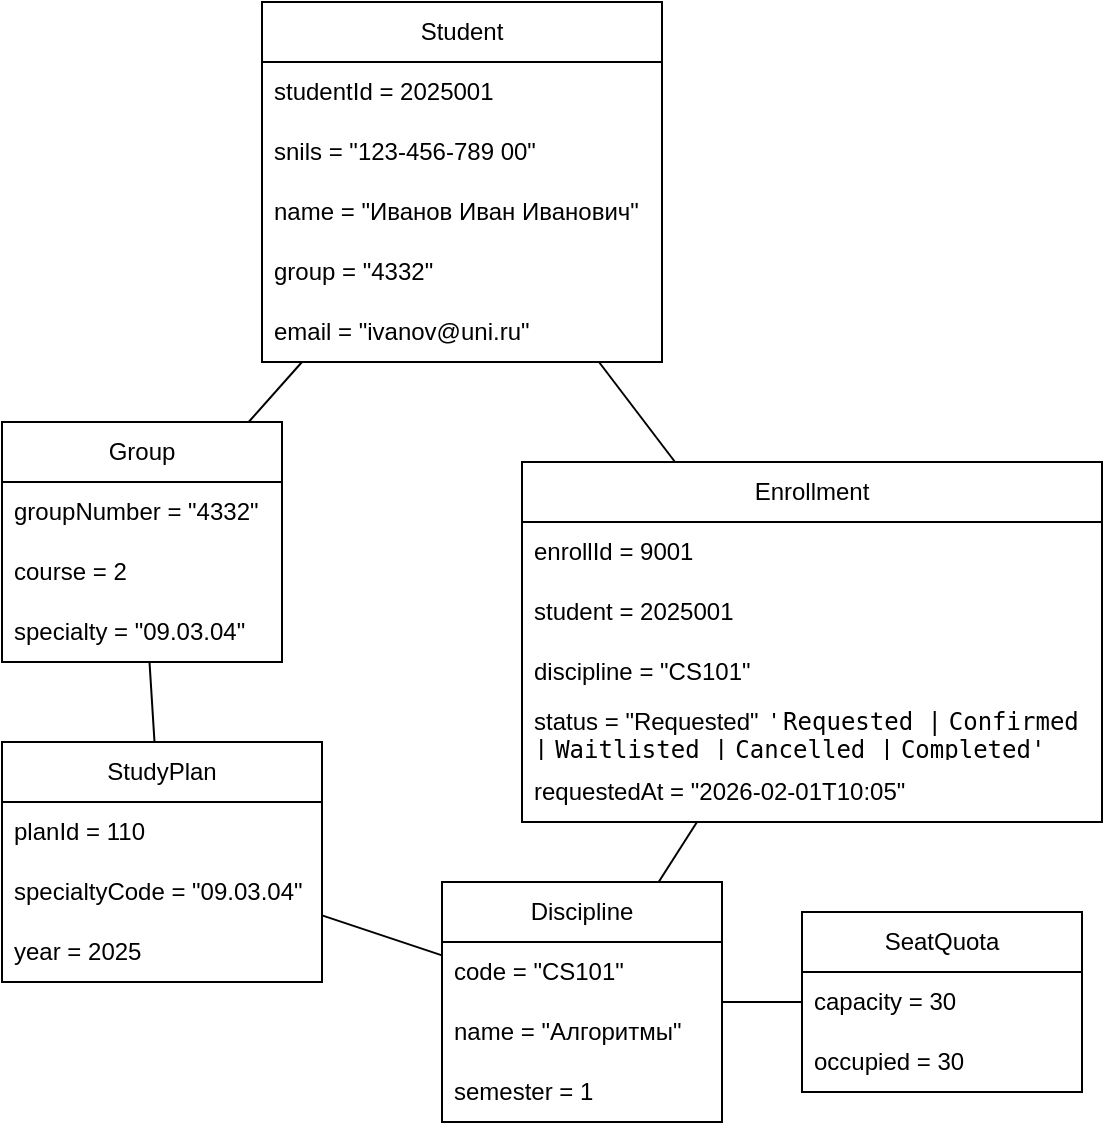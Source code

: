 <mxfile version="28.2.7">
  <diagram name="Страница — 1" id="PvCjq9N0Q5M2apA9xsde">
    <mxGraphModel dx="1148" dy="657" grid="1" gridSize="10" guides="1" tooltips="1" connect="1" arrows="1" fold="1" page="1" pageScale="1" pageWidth="827" pageHeight="1169" math="0" shadow="0">
      <root>
        <mxCell id="0" />
        <mxCell id="1" parent="0" />
        <mxCell id="9x2kdKqDYd8Ww3yne-og-8" value="Student" style="swimlane;fontStyle=0;childLayout=stackLayout;horizontal=1;startSize=30;horizontalStack=0;resizeParent=1;resizeParentMax=0;resizeLast=0;collapsible=1;marginBottom=0;whiteSpace=wrap;html=1;" vertex="1" parent="1">
          <mxGeometry x="340" y="70" width="200" height="180" as="geometry" />
        </mxCell>
        <mxCell id="9x2kdKqDYd8Ww3yne-og-9" value="studentId = 2025001" style="text;strokeColor=none;fillColor=none;align=left;verticalAlign=middle;spacingLeft=4;spacingRight=4;overflow=hidden;points=[[0,0.5],[1,0.5]];portConstraint=eastwest;rotatable=0;whiteSpace=wrap;html=1;" vertex="1" parent="9x2kdKqDYd8Ww3yne-og-8">
          <mxGeometry y="30" width="200" height="30" as="geometry" />
        </mxCell>
        <mxCell id="9x2kdKqDYd8Ww3yne-og-10" value="snils = &quot;123-456-789 00&quot;" style="text;strokeColor=none;fillColor=none;align=left;verticalAlign=middle;spacingLeft=4;spacingRight=4;overflow=hidden;points=[[0,0.5],[1,0.5]];portConstraint=eastwest;rotatable=0;whiteSpace=wrap;html=1;" vertex="1" parent="9x2kdKqDYd8Ww3yne-og-8">
          <mxGeometry y="60" width="200" height="30" as="geometry" />
        </mxCell>
        <mxCell id="9x2kdKqDYd8Ww3yne-og-11" value="name = &quot;Иванов Иван Иванович&quot;" style="text;strokeColor=none;fillColor=none;align=left;verticalAlign=middle;spacingLeft=4;spacingRight=4;overflow=hidden;points=[[0,0.5],[1,0.5]];portConstraint=eastwest;rotatable=0;whiteSpace=wrap;html=1;" vertex="1" parent="9x2kdKqDYd8Ww3yne-og-8">
          <mxGeometry y="90" width="200" height="30" as="geometry" />
        </mxCell>
        <mxCell id="9x2kdKqDYd8Ww3yne-og-32" value="group = &quot;4332&quot;" style="text;strokeColor=none;fillColor=none;align=left;verticalAlign=middle;spacingLeft=4;spacingRight=4;overflow=hidden;points=[[0,0.5],[1,0.5]];portConstraint=eastwest;rotatable=0;whiteSpace=wrap;html=1;" vertex="1" parent="9x2kdKqDYd8Ww3yne-og-8">
          <mxGeometry y="120" width="200" height="30" as="geometry" />
        </mxCell>
        <mxCell id="9x2kdKqDYd8Ww3yne-og-33" value="email = &quot;ivanov@uni.ru&quot;" style="text;strokeColor=none;fillColor=none;align=left;verticalAlign=middle;spacingLeft=4;spacingRight=4;overflow=hidden;points=[[0,0.5],[1,0.5]];portConstraint=eastwest;rotatable=0;whiteSpace=wrap;html=1;" vertex="1" parent="9x2kdKqDYd8Ww3yne-og-8">
          <mxGeometry y="150" width="200" height="30" as="geometry" />
        </mxCell>
        <mxCell id="9x2kdKqDYd8Ww3yne-og-12" value="Group" style="swimlane;fontStyle=0;childLayout=stackLayout;horizontal=1;startSize=30;horizontalStack=0;resizeParent=1;resizeParentMax=0;resizeLast=0;collapsible=1;marginBottom=0;whiteSpace=wrap;html=1;" vertex="1" parent="1">
          <mxGeometry x="210" y="280" width="140" height="120" as="geometry" />
        </mxCell>
        <mxCell id="9x2kdKqDYd8Ww3yne-og-13" value="groupNumber = &quot;4332&quot;" style="text;strokeColor=none;fillColor=none;align=left;verticalAlign=middle;spacingLeft=4;spacingRight=4;overflow=hidden;points=[[0,0.5],[1,0.5]];portConstraint=eastwest;rotatable=0;whiteSpace=wrap;html=1;" vertex="1" parent="9x2kdKqDYd8Ww3yne-og-12">
          <mxGeometry y="30" width="140" height="30" as="geometry" />
        </mxCell>
        <mxCell id="9x2kdKqDYd8Ww3yne-og-14" value="course = 2" style="text;strokeColor=none;fillColor=none;align=left;verticalAlign=middle;spacingLeft=4;spacingRight=4;overflow=hidden;points=[[0,0.5],[1,0.5]];portConstraint=eastwest;rotatable=0;whiteSpace=wrap;html=1;" vertex="1" parent="9x2kdKqDYd8Ww3yne-og-12">
          <mxGeometry y="60" width="140" height="30" as="geometry" />
        </mxCell>
        <mxCell id="9x2kdKqDYd8Ww3yne-og-15" value="specialty = &quot;09.03.04&quot;" style="text;strokeColor=none;fillColor=none;align=left;verticalAlign=middle;spacingLeft=4;spacingRight=4;overflow=hidden;points=[[0,0.5],[1,0.5]];portConstraint=eastwest;rotatable=0;whiteSpace=wrap;html=1;" vertex="1" parent="9x2kdKqDYd8Ww3yne-og-12">
          <mxGeometry y="90" width="140" height="30" as="geometry" />
        </mxCell>
        <mxCell id="9x2kdKqDYd8Ww3yne-og-16" value="Enrollment" style="swimlane;fontStyle=0;childLayout=stackLayout;horizontal=1;startSize=30;horizontalStack=0;resizeParent=1;resizeParentMax=0;resizeLast=0;collapsible=1;marginBottom=0;whiteSpace=wrap;html=1;" vertex="1" parent="1">
          <mxGeometry x="470" y="300" width="290" height="180" as="geometry" />
        </mxCell>
        <mxCell id="9x2kdKqDYd8Ww3yne-og-17" value="enrollId = 9001" style="text;strokeColor=none;fillColor=none;align=left;verticalAlign=middle;spacingLeft=4;spacingRight=4;overflow=hidden;points=[[0,0.5],[1,0.5]];portConstraint=eastwest;rotatable=0;whiteSpace=wrap;html=1;" vertex="1" parent="9x2kdKqDYd8Ww3yne-og-16">
          <mxGeometry y="30" width="290" height="30" as="geometry" />
        </mxCell>
        <mxCell id="9x2kdKqDYd8Ww3yne-og-18" value="student = 2025001" style="text;strokeColor=none;fillColor=none;align=left;verticalAlign=middle;spacingLeft=4;spacingRight=4;overflow=hidden;points=[[0,0.5],[1,0.5]];portConstraint=eastwest;rotatable=0;whiteSpace=wrap;html=1;" vertex="1" parent="9x2kdKqDYd8Ww3yne-og-16">
          <mxGeometry y="60" width="290" height="30" as="geometry" />
        </mxCell>
        <mxCell id="9x2kdKqDYd8Ww3yne-og-19" value="discipline = &quot;CS101&quot;" style="text;strokeColor=none;fillColor=none;align=left;verticalAlign=middle;spacingLeft=4;spacingRight=4;overflow=hidden;points=[[0,0.5],[1,0.5]];portConstraint=eastwest;rotatable=0;whiteSpace=wrap;html=1;" vertex="1" parent="9x2kdKqDYd8Ww3yne-og-16">
          <mxGeometry y="90" width="290" height="30" as="geometry" />
        </mxCell>
        <mxCell id="9x2kdKqDYd8Ww3yne-og-34" value="status = &quot;Requested&quot;&amp;nbsp; &#39;&amp;nbsp;&lt;code data-end=&quot;3294&quot; data-start=&quot;3283&quot;&gt;Requested |&lt;/code&gt;&amp;nbsp;&lt;code data-end=&quot;3307&quot; data-start=&quot;3296&quot;&gt;Confirmed |&lt;/code&gt;&amp;nbsp;&lt;code data-end=&quot;3321&quot; data-start=&quot;3309&quot;&gt;Waitlisted |&lt;/code&gt;&amp;nbsp;&lt;code data-end=&quot;3334&quot; data-start=&quot;3323&quot;&gt;Cancelled |&lt;/code&gt;&amp;nbsp;&lt;code data-end=&quot;3347&quot; data-start=&quot;3336&quot;&gt;Completed&#39;&lt;/code&gt;" style="text;strokeColor=none;fillColor=none;align=left;verticalAlign=middle;spacingLeft=4;spacingRight=4;overflow=hidden;points=[[0,0.5],[1,0.5]];portConstraint=eastwest;rotatable=0;whiteSpace=wrap;html=1;" vertex="1" parent="9x2kdKqDYd8Ww3yne-og-16">
          <mxGeometry y="120" width="290" height="30" as="geometry" />
        </mxCell>
        <mxCell id="9x2kdKqDYd8Ww3yne-og-35" value="requestedAt = &quot;2026-02-01T10:05&quot;" style="text;strokeColor=none;fillColor=none;align=left;verticalAlign=middle;spacingLeft=4;spacingRight=4;overflow=hidden;points=[[0,0.5],[1,0.5]];portConstraint=eastwest;rotatable=0;whiteSpace=wrap;html=1;" vertex="1" parent="9x2kdKqDYd8Ww3yne-og-16">
          <mxGeometry y="150" width="290" height="30" as="geometry" />
        </mxCell>
        <mxCell id="9x2kdKqDYd8Ww3yne-og-20" value="StudyPlan" style="swimlane;fontStyle=0;childLayout=stackLayout;horizontal=1;startSize=30;horizontalStack=0;resizeParent=1;resizeParentMax=0;resizeLast=0;collapsible=1;marginBottom=0;whiteSpace=wrap;html=1;" vertex="1" parent="1">
          <mxGeometry x="210" y="440" width="160" height="120" as="geometry" />
        </mxCell>
        <mxCell id="9x2kdKqDYd8Ww3yne-og-21" value="planId = 110" style="text;strokeColor=none;fillColor=none;align=left;verticalAlign=middle;spacingLeft=4;spacingRight=4;overflow=hidden;points=[[0,0.5],[1,0.5]];portConstraint=eastwest;rotatable=0;whiteSpace=wrap;html=1;" vertex="1" parent="9x2kdKqDYd8Ww3yne-og-20">
          <mxGeometry y="30" width="160" height="30" as="geometry" />
        </mxCell>
        <mxCell id="9x2kdKqDYd8Ww3yne-og-22" value="specialtyCode = &quot;09.03.04&quot;" style="text;strokeColor=none;fillColor=none;align=left;verticalAlign=middle;spacingLeft=4;spacingRight=4;overflow=hidden;points=[[0,0.5],[1,0.5]];portConstraint=eastwest;rotatable=0;whiteSpace=wrap;html=1;" vertex="1" parent="9x2kdKqDYd8Ww3yne-og-20">
          <mxGeometry y="60" width="160" height="30" as="geometry" />
        </mxCell>
        <mxCell id="9x2kdKqDYd8Ww3yne-og-23" value="year = 2025" style="text;strokeColor=none;fillColor=none;align=left;verticalAlign=middle;spacingLeft=4;spacingRight=4;overflow=hidden;points=[[0,0.5],[1,0.5]];portConstraint=eastwest;rotatable=0;whiteSpace=wrap;html=1;" vertex="1" parent="9x2kdKqDYd8Ww3yne-og-20">
          <mxGeometry y="90" width="160" height="30" as="geometry" />
        </mxCell>
        <mxCell id="9x2kdKqDYd8Ww3yne-og-24" value="Discipline" style="swimlane;fontStyle=0;childLayout=stackLayout;horizontal=1;startSize=30;horizontalStack=0;resizeParent=1;resizeParentMax=0;resizeLast=0;collapsible=1;marginBottom=0;whiteSpace=wrap;html=1;" vertex="1" parent="1">
          <mxGeometry x="430" y="510" width="140" height="120" as="geometry" />
        </mxCell>
        <mxCell id="9x2kdKqDYd8Ww3yne-og-25" value="code = &quot;CS101&quot;" style="text;strokeColor=none;fillColor=none;align=left;verticalAlign=middle;spacingLeft=4;spacingRight=4;overflow=hidden;points=[[0,0.5],[1,0.5]];portConstraint=eastwest;rotatable=0;whiteSpace=wrap;html=1;" vertex="1" parent="9x2kdKqDYd8Ww3yne-og-24">
          <mxGeometry y="30" width="140" height="30" as="geometry" />
        </mxCell>
        <mxCell id="9x2kdKqDYd8Ww3yne-og-26" value="name = &quot;Алгоритмы&quot;" style="text;strokeColor=none;fillColor=none;align=left;verticalAlign=middle;spacingLeft=4;spacingRight=4;overflow=hidden;points=[[0,0.5],[1,0.5]];portConstraint=eastwest;rotatable=0;whiteSpace=wrap;html=1;" vertex="1" parent="9x2kdKqDYd8Ww3yne-og-24">
          <mxGeometry y="60" width="140" height="30" as="geometry" />
        </mxCell>
        <mxCell id="9x2kdKqDYd8Ww3yne-og-27" value="semester = 1" style="text;strokeColor=none;fillColor=none;align=left;verticalAlign=middle;spacingLeft=4;spacingRight=4;overflow=hidden;points=[[0,0.5],[1,0.5]];portConstraint=eastwest;rotatable=0;whiteSpace=wrap;html=1;" vertex="1" parent="9x2kdKqDYd8Ww3yne-og-24">
          <mxGeometry y="90" width="140" height="30" as="geometry" />
        </mxCell>
        <mxCell id="9x2kdKqDYd8Ww3yne-og-28" value="SeatQuota" style="swimlane;fontStyle=0;childLayout=stackLayout;horizontal=1;startSize=30;horizontalStack=0;resizeParent=1;resizeParentMax=0;resizeLast=0;collapsible=1;marginBottom=0;whiteSpace=wrap;html=1;" vertex="1" parent="1">
          <mxGeometry x="610" y="525" width="140" height="90" as="geometry" />
        </mxCell>
        <mxCell id="9x2kdKqDYd8Ww3yne-og-29" value="capacity = 30" style="text;strokeColor=none;fillColor=none;align=left;verticalAlign=middle;spacingLeft=4;spacingRight=4;overflow=hidden;points=[[0,0.5],[1,0.5]];portConstraint=eastwest;rotatable=0;whiteSpace=wrap;html=1;" vertex="1" parent="9x2kdKqDYd8Ww3yne-og-28">
          <mxGeometry y="30" width="140" height="30" as="geometry" />
        </mxCell>
        <mxCell id="9x2kdKqDYd8Ww3yne-og-30" value="occupied = 30" style="text;strokeColor=none;fillColor=none;align=left;verticalAlign=middle;spacingLeft=4;spacingRight=4;overflow=hidden;points=[[0,0.5],[1,0.5]];portConstraint=eastwest;rotatable=0;whiteSpace=wrap;html=1;" vertex="1" parent="9x2kdKqDYd8Ww3yne-og-28">
          <mxGeometry y="60" width="140" height="30" as="geometry" />
        </mxCell>
        <mxCell id="9x2kdKqDYd8Ww3yne-og-36" value="" style="endArrow=none;html=1;rounded=0;" edge="1" parent="1" source="9x2kdKqDYd8Ww3yne-og-12" target="9x2kdKqDYd8Ww3yne-og-8">
          <mxGeometry width="50" height="50" relative="1" as="geometry">
            <mxPoint x="390" y="340" as="sourcePoint" />
            <mxPoint x="440" y="290" as="targetPoint" />
          </mxGeometry>
        </mxCell>
        <mxCell id="9x2kdKqDYd8Ww3yne-og-37" value="" style="endArrow=none;html=1;rounded=0;" edge="1" parent="1" source="9x2kdKqDYd8Ww3yne-og-16" target="9x2kdKqDYd8Ww3yne-og-8">
          <mxGeometry width="50" height="50" relative="1" as="geometry">
            <mxPoint x="470" y="330" as="sourcePoint" />
            <mxPoint x="520" y="280" as="targetPoint" />
          </mxGeometry>
        </mxCell>
        <mxCell id="9x2kdKqDYd8Ww3yne-og-38" value="" style="endArrow=none;html=1;rounded=0;" edge="1" parent="1" source="9x2kdKqDYd8Ww3yne-og-20" target="9x2kdKqDYd8Ww3yne-og-12">
          <mxGeometry width="50" height="50" relative="1" as="geometry">
            <mxPoint x="360" y="440" as="sourcePoint" />
            <mxPoint x="410" y="390" as="targetPoint" />
          </mxGeometry>
        </mxCell>
        <mxCell id="9x2kdKqDYd8Ww3yne-og-39" value="" style="endArrow=none;html=1;rounded=0;" edge="1" parent="1" source="9x2kdKqDYd8Ww3yne-og-24" target="9x2kdKqDYd8Ww3yne-og-16">
          <mxGeometry width="50" height="50" relative="1" as="geometry">
            <mxPoint x="600" y="650" as="sourcePoint" />
            <mxPoint x="650" y="600" as="targetPoint" />
          </mxGeometry>
        </mxCell>
        <mxCell id="9x2kdKqDYd8Ww3yne-og-40" value="" style="endArrow=none;html=1;rounded=0;" edge="1" parent="1" source="9x2kdKqDYd8Ww3yne-og-24" target="9x2kdKqDYd8Ww3yne-og-20">
          <mxGeometry width="50" height="50" relative="1" as="geometry">
            <mxPoint x="240" y="730" as="sourcePoint" />
            <mxPoint x="290" y="680" as="targetPoint" />
          </mxGeometry>
        </mxCell>
        <mxCell id="9x2kdKqDYd8Ww3yne-og-41" value="" style="endArrow=none;html=1;rounded=0;" edge="1" parent="1" source="9x2kdKqDYd8Ww3yne-og-28" target="9x2kdKqDYd8Ww3yne-og-24">
          <mxGeometry width="50" height="50" relative="1" as="geometry">
            <mxPoint x="290" y="810" as="sourcePoint" />
            <mxPoint x="340" y="760" as="targetPoint" />
          </mxGeometry>
        </mxCell>
      </root>
    </mxGraphModel>
  </diagram>
</mxfile>
